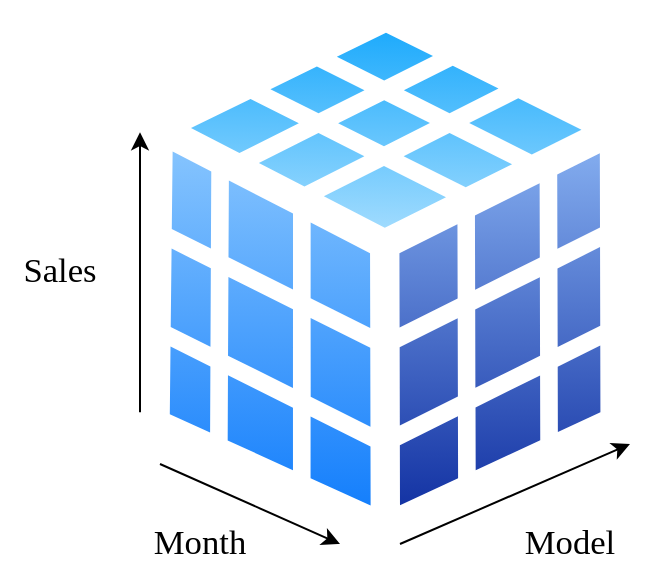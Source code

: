 <mxfile version="17.4.5" type="github">
  <diagram id="c7y519gA3s1je9VupAIh" name="Page-1">
    <mxGraphModel dx="485" dy="543" grid="0" gridSize="10" guides="1" tooltips="1" connect="1" arrows="1" fold="1" page="1" pageScale="1" pageWidth="850" pageHeight="1100" math="0" shadow="0">
      <root>
        <mxCell id="0" />
        <mxCell id="1" parent="0" />
        <mxCell id="zs32M_NojRUOGyf8K7Fj-1" value="" style="aspect=fixed;perimeter=ellipsePerimeter;html=1;align=center;shadow=0;dashed=0;spacingTop=3;image;image=img/lib/active_directory/database_cube.svg;" parent="1" vertex="1">
          <mxGeometry x="280" y="278" width="245" height="272.22" as="geometry" />
        </mxCell>
        <mxCell id="P20JZ1qRCUnaoz4OuALA-1" value="" style="endArrow=classic;html=1;rounded=0;" parent="1" edge="1">
          <mxGeometry width="50" height="50" relative="1" as="geometry">
            <mxPoint x="410" y="550" as="sourcePoint" />
            <mxPoint x="525" y="500" as="targetPoint" />
          </mxGeometry>
        </mxCell>
        <mxCell id="P20JZ1qRCUnaoz4OuALA-2" value="&lt;span style=&quot;font-size: 13.0pt ; line-height: 107% ; font-family: &amp;#34;times new roman&amp;#34; , serif&quot;&gt;Model&lt;/span&gt;" style="text;html=1;strokeColor=none;fillColor=none;align=center;verticalAlign=middle;whiteSpace=wrap;rounded=0;" parent="1" vertex="1">
          <mxGeometry x="465" y="535" width="60" height="30" as="geometry" />
        </mxCell>
        <mxCell id="P20JZ1qRCUnaoz4OuALA-3" value="" style="endArrow=classic;html=1;rounded=0;" parent="1" edge="1">
          <mxGeometry width="50" height="50" relative="1" as="geometry">
            <mxPoint x="280" y="484.11" as="sourcePoint" />
            <mxPoint x="280" y="344.11" as="targetPoint" />
          </mxGeometry>
        </mxCell>
        <mxCell id="P20JZ1qRCUnaoz4OuALA-4" value="" style="endArrow=classic;html=1;rounded=0;" parent="1" edge="1">
          <mxGeometry width="50" height="50" relative="1" as="geometry">
            <mxPoint x="290" y="510" as="sourcePoint" />
            <mxPoint x="380" y="550" as="targetPoint" />
          </mxGeometry>
        </mxCell>
        <mxCell id="P20JZ1qRCUnaoz4OuALA-5" value="&lt;span style=&quot;font-size: 13.0pt ; line-height: 107% ; font-family: &amp;#34;times new roman&amp;#34; , serif&quot;&gt;Month&lt;/span&gt;" style="text;html=1;strokeColor=none;fillColor=none;align=center;verticalAlign=middle;whiteSpace=wrap;rounded=0;" parent="1" vertex="1">
          <mxGeometry x="280" y="535" width="60" height="30" as="geometry" />
        </mxCell>
        <mxCell id="P20JZ1qRCUnaoz4OuALA-6" value="&lt;font face=&quot;Times New Roman, serif&quot;&gt;&lt;span style=&quot;font-size: 17.333px&quot;&gt;Sales&lt;/span&gt;&lt;/font&gt;" style="text;html=1;strokeColor=none;fillColor=none;align=center;verticalAlign=middle;whiteSpace=wrap;rounded=0;" parent="1" vertex="1">
          <mxGeometry x="210" y="399.11" width="60" height="30" as="geometry" />
        </mxCell>
      </root>
    </mxGraphModel>
  </diagram>
</mxfile>
